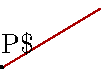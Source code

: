 \documentclass[border=5mm]{standalone}
\usepackage{luamplib}
\begin{document}
\mplibtextextlabel{enable}
\begin{mplibcode}
beginfig(1);
path a; a = (left .. right) scaled 42;
pair P; P = origin; r = 31;
draw a rotated r withcolor 2/3 red; draw a rotated (90+r) withcolor 2/3 red;
drawdot P withpen pencircle scaled dotlabeldiam;
label("$P$", P shifted 10 dir 68);
    z0 = P + 20 dir -20; 
    draw z0 -- P 
        cutafter fullcircle scaled 8 shifted P
        withpen pencircle scaled 1/4;
    label.rt("\textit{pole}", z0);
endfig;
\end{mplibcode}
\end{document}
